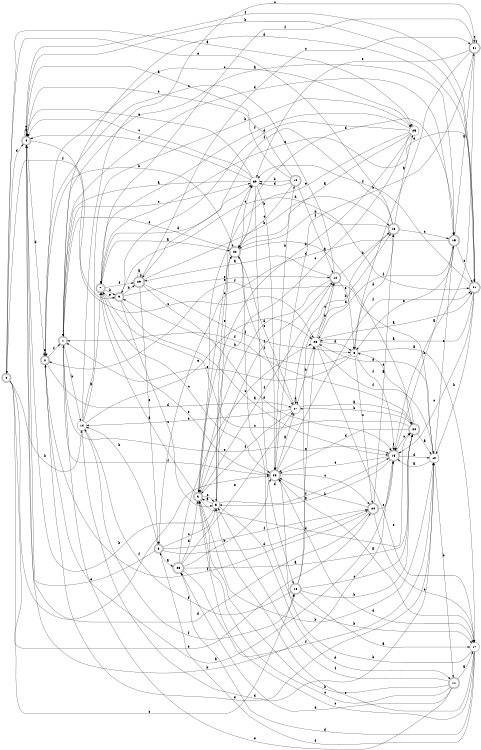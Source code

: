 digraph n26_7 {
__start0 [label="" shape="none"];

rankdir=LR;
size="8,5";

s0 [style="rounded,filled", color="black", fillcolor="white" shape="doublecircle", label="0"];
s1 [style="rounded,filled", color="black", fillcolor="white" shape="doublecircle", label="1"];
s2 [style="rounded,filled", color="black", fillcolor="white" shape="doublecircle", label="2"];
s3 [style="rounded,filled", color="black", fillcolor="white" shape="doublecircle", label="3"];
s4 [style="rounded,filled", color="black", fillcolor="white" shape="doublecircle", label="4"];
s5 [style="filled", color="black", fillcolor="white" shape="circle", label="5"];
s6 [style="rounded,filled", color="black", fillcolor="white" shape="doublecircle", label="6"];
s7 [style="rounded,filled", color="black", fillcolor="white" shape="doublecircle", label="7"];
s8 [style="filled", color="black", fillcolor="white" shape="circle", label="8"];
s9 [style="rounded,filled", color="black", fillcolor="white" shape="doublecircle", label="9"];
s10 [style="filled", color="black", fillcolor="white" shape="circle", label="10"];
s11 [style="rounded,filled", color="black", fillcolor="white" shape="doublecircle", label="11"];
s12 [style="rounded,filled", color="black", fillcolor="white" shape="doublecircle", label="12"];
s13 [style="rounded,filled", color="black", fillcolor="white" shape="doublecircle", label="13"];
s14 [style="filled", color="black", fillcolor="white" shape="circle", label="14"];
s15 [style="rounded,filled", color="black", fillcolor="white" shape="doublecircle", label="15"];
s16 [style="rounded,filled", color="black", fillcolor="white" shape="doublecircle", label="16"];
s17 [style="filled", color="black", fillcolor="white" shape="circle", label="17"];
s18 [style="rounded,filled", color="black", fillcolor="white" shape="doublecircle", label="18"];
s19 [style="rounded,filled", color="black", fillcolor="white" shape="doublecircle", label="19"];
s20 [style="rounded,filled", color="black", fillcolor="white" shape="doublecircle", label="20"];
s21 [style="rounded,filled", color="black", fillcolor="white" shape="doublecircle", label="21"];
s22 [style="rounded,filled", color="black", fillcolor="white" shape="doublecircle", label="22"];
s23 [style="rounded,filled", color="black", fillcolor="white" shape="doublecircle", label="23"];
s24 [style="rounded,filled", color="black", fillcolor="white" shape="doublecircle", label="24"];
s25 [style="filled", color="black", fillcolor="white" shape="circle", label="25"];
s26 [style="filled", color="black", fillcolor="white" shape="circle", label="26"];
s27 [style="filled", color="black", fillcolor="white" shape="circle", label="27"];
s28 [style="rounded,filled", color="black", fillcolor="white" shape="doublecircle", label="28"];
s29 [style="rounded,filled", color="black", fillcolor="white" shape="doublecircle", label="29"];
s30 [style="filled", color="black", fillcolor="white" shape="circle", label="30"];
s31 [style="rounded,filled", color="black", fillcolor="white" shape="doublecircle", label="31"];
s0 -> s25 [label="a"];
s0 -> s14 [label="b"];
s0 -> s16 [label="c"];
s0 -> s4 [label="d"];
s0 -> s24 [label="e"];
s0 -> s23 [label="f"];
s1 -> s15 [label="a"];
s1 -> s14 [label="b"];
s1 -> s30 [label="c"];
s1 -> s15 [label="d"];
s1 -> s18 [label="e"];
s1 -> s23 [label="f"];
s2 -> s18 [label="a"];
s2 -> s22 [label="b"];
s2 -> s25 [label="c"];
s2 -> s27 [label="d"];
s2 -> s2 [label="e"];
s2 -> s1 [label="f"];
s3 -> s7 [label="a"];
s3 -> s10 [label="b"];
s3 -> s5 [label="c"];
s3 -> s20 [label="d"];
s3 -> s30 [label="e"];
s3 -> s12 [label="f"];
s4 -> s4 [label="a"];
s4 -> s21 [label="b"];
s4 -> s26 [label="c"];
s4 -> s2 [label="d"];
s4 -> s4 [label="e"];
s4 -> s21 [label="f"];
s5 -> s3 [label="a"];
s5 -> s4 [label="b"];
s5 -> s22 [label="c"];
s5 -> s11 [label="d"];
s5 -> s22 [label="e"];
s5 -> s18 [label="f"];
s6 -> s28 [label="a"];
s6 -> s14 [label="b"];
s6 -> s5 [label="c"];
s6 -> s24 [label="d"];
s6 -> s4 [label="e"];
s6 -> s24 [label="f"];
s7 -> s22 [label="a"];
s7 -> s9 [label="b"];
s7 -> s23 [label="c"];
s7 -> s30 [label="d"];
s7 -> s9 [label="e"];
s7 -> s29 [label="f"];
s8 -> s17 [label="a"];
s8 -> s9 [label="b"];
s8 -> s24 [label="c"];
s8 -> s13 [label="d"];
s8 -> s1 [label="e"];
s8 -> s18 [label="f"];
s9 -> s18 [label="a"];
s9 -> s29 [label="b"];
s9 -> s5 [label="c"];
s9 -> s21 [label="d"];
s9 -> s12 [label="e"];
s9 -> s0 [label="f"];
s10 -> s18 [label="a"];
s10 -> s11 [label="b"];
s10 -> s15 [label="c"];
s10 -> s26 [label="d"];
s10 -> s2 [label="e"];
s10 -> s2 [label="f"];
s11 -> s17 [label="a"];
s11 -> s3 [label="b"];
s11 -> s3 [label="c"];
s11 -> s28 [label="d"];
s11 -> s1 [label="e"];
s11 -> s5 [label="f"];
s12 -> s29 [label="a"];
s12 -> s13 [label="b"];
s12 -> s2 [label="c"];
s12 -> s3 [label="d"];
s12 -> s8 [label="e"];
s12 -> s3 [label="f"];
s13 -> s25 [label="a"];
s13 -> s27 [label="b"];
s13 -> s15 [label="c"];
s13 -> s22 [label="d"];
s13 -> s0 [label="e"];
s13 -> s29 [label="f"];
s14 -> s7 [label="a"];
s14 -> s25 [label="b"];
s14 -> s31 [label="c"];
s14 -> s10 [label="d"];
s14 -> s26 [label="e"];
s14 -> s16 [label="f"];
s15 -> s31 [label="a"];
s15 -> s18 [label="b"];
s15 -> s21 [label="c"];
s15 -> s6 [label="d"];
s15 -> s8 [label="e"];
s15 -> s26 [label="f"];
s16 -> s17 [label="a"];
s16 -> s20 [label="b"];
s16 -> s20 [label="c"];
s16 -> s13 [label="d"];
s16 -> s26 [label="e"];
s16 -> s14 [label="f"];
s17 -> s23 [label="a"];
s17 -> s23 [label="b"];
s17 -> s3 [label="c"];
s17 -> s28 [label="d"];
s17 -> s5 [label="e"];
s17 -> s6 [label="f"];
s18 -> s5 [label="a"];
s18 -> s4 [label="b"];
s18 -> s20 [label="c"];
s18 -> s10 [label="d"];
s18 -> s23 [label="e"];
s18 -> s18 [label="f"];
s19 -> s4 [label="a"];
s19 -> s30 [label="b"];
s19 -> s4 [label="c"];
s19 -> s30 [label="d"];
s19 -> s22 [label="e"];
s19 -> s12 [label="f"];
s20 -> s10 [label="a"];
s20 -> s27 [label="b"];
s20 -> s7 [label="c"];
s20 -> s23 [label="d"];
s20 -> s8 [label="e"];
s20 -> s1 [label="f"];
s21 -> s26 [label="a"];
s21 -> s10 [label="b"];
s21 -> s18 [label="c"];
s21 -> s1 [label="d"];
s21 -> s7 [label="e"];
s21 -> s30 [label="f"];
s22 -> s20 [label="a"];
s22 -> s17 [label="b"];
s22 -> s30 [label="c"];
s22 -> s15 [label="d"];
s22 -> s1 [label="e"];
s22 -> s27 [label="f"];
s23 -> s27 [label="a"];
s23 -> s19 [label="b"];
s23 -> s24 [label="c"];
s23 -> s17 [label="d"];
s23 -> s7 [label="e"];
s23 -> s21 [label="f"];
s24 -> s13 [label="a"];
s24 -> s23 [label="b"];
s24 -> s17 [label="c"];
s24 -> s4 [label="d"];
s24 -> s18 [label="e"];
s24 -> s2 [label="f"];
s25 -> s22 [label="a"];
s25 -> s3 [label="b"];
s25 -> s5 [label="c"];
s25 -> s9 [label="d"];
s25 -> s3 [label="e"];
s25 -> s7 [label="f"];
s26 -> s21 [label="a"];
s26 -> s12 [label="b"];
s26 -> s12 [label="c"];
s26 -> s8 [label="d"];
s26 -> s17 [label="e"];
s26 -> s10 [label="f"];
s27 -> s20 [label="a"];
s27 -> s26 [label="b"];
s27 -> s22 [label="c"];
s27 -> s27 [label="d"];
s27 -> s14 [label="e"];
s27 -> s3 [label="f"];
s28 -> s20 [label="a"];
s28 -> s23 [label="b"];
s28 -> s26 [label="c"];
s28 -> s3 [label="d"];
s28 -> s27 [label="e"];
s28 -> s10 [label="f"];
s29 -> s29 [label="a"];
s29 -> s13 [label="b"];
s29 -> s31 [label="c"];
s29 -> s18 [label="d"];
s29 -> s6 [label="e"];
s29 -> s8 [label="f"];
s30 -> s1 [label="a"];
s30 -> s23 [label="b"];
s30 -> s4 [label="c"];
s30 -> s16 [label="d"];
s30 -> s4 [label="e"];
s30 -> s4 [label="f"];
s31 -> s18 [label="a"];
s31 -> s23 [label="b"];
s31 -> s31 [label="c"];
s31 -> s8 [label="d"];
s31 -> s30 [label="e"];
s31 -> s7 [label="f"];

}